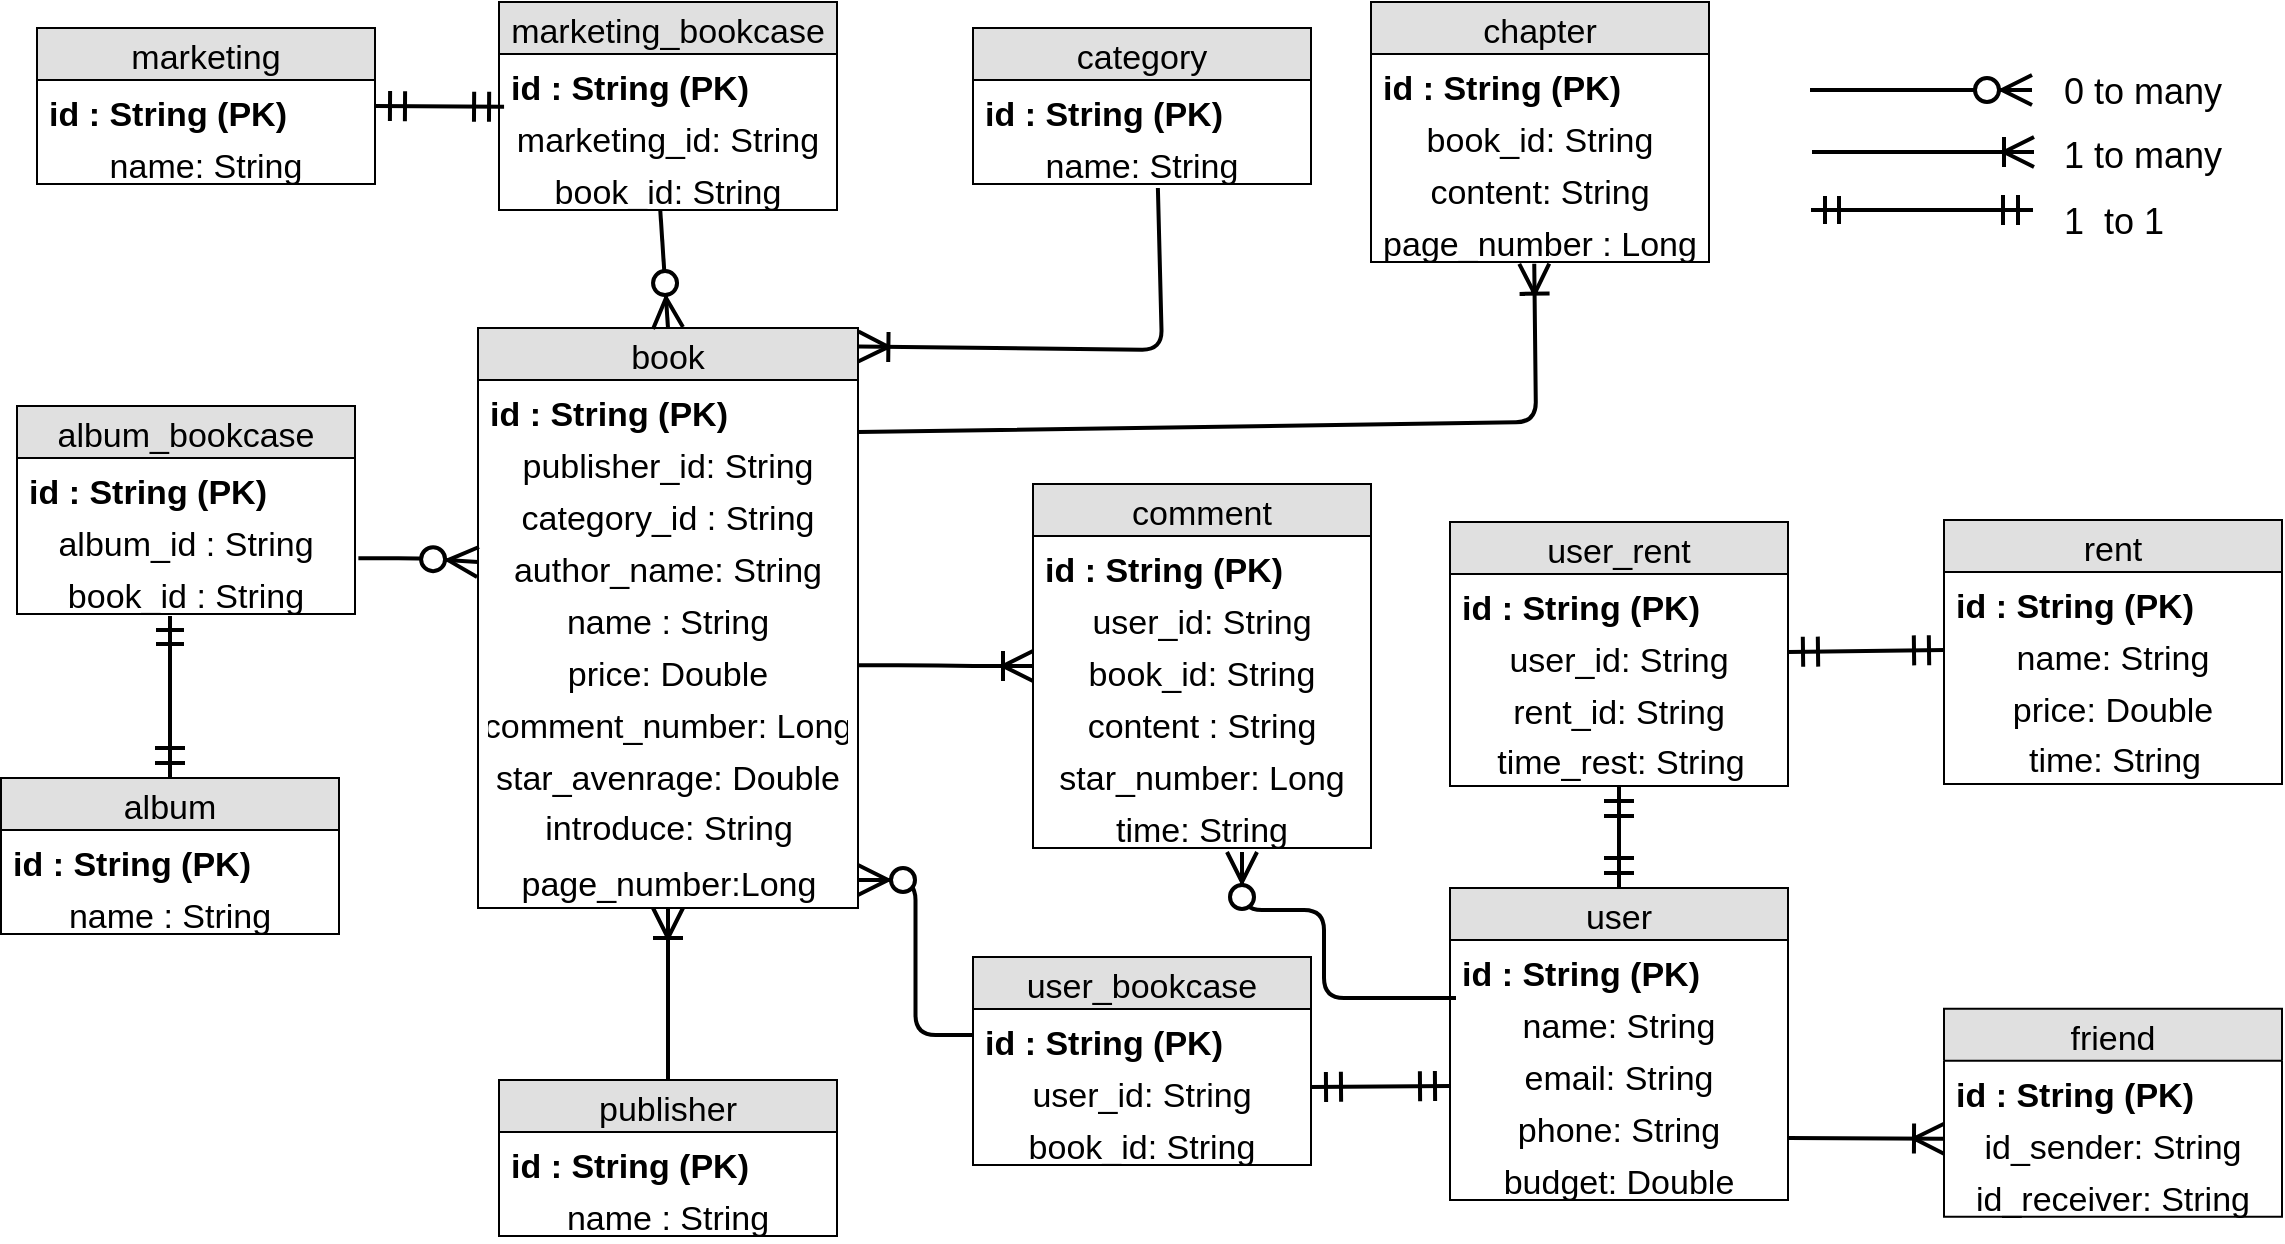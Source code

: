<mxfile version="10.7.5" type="device"><diagram id="d7zMwRDddRJjNO7_HLSz" name="Page-1"><mxGraphModel dx="1080" dy="912" grid="0" gridSize="10" guides="1" tooltips="1" connect="1" arrows="1" fold="1" page="0" pageScale="1" pageWidth="850" pageHeight="1100" math="0" shadow="0"><root><mxCell id="0"/><mxCell id="1" parent="0"/><mxCell id="2itM7h_mYokOClJ4KOV5-1" value="book" style="swimlane;fontStyle=0;childLayout=stackLayout;horizontal=1;startSize=26;fillColor=#e0e0e0;horizontalStack=0;resizeParent=1;resizeParentMax=0;resizeLast=0;collapsible=1;marginBottom=0;swimlaneFillColor=#ffffff;align=center;fontSize=17;" parent="1" vertex="1"><mxGeometry x="470" y="31" width="190" height="290" as="geometry"/></mxCell><mxCell id="2itM7h_mYokOClJ4KOV5-10" value="id : String (PK)" style="text;strokeColor=none;fillColor=none;spacingLeft=4;spacingRight=4;overflow=hidden;rotatable=0;points=[[0,0.5],[1,0.5]];portConstraint=eastwest;fontSize=17;fontStyle=1" parent="2itM7h_mYokOClJ4KOV5-1" vertex="1"><mxGeometry y="26" width="190" height="26" as="geometry"/></mxCell><mxCell id="2itM7h_mYokOClJ4KOV5-9" value="publisher_id: String" style="text;strokeColor=none;fillColor=none;spacingLeft=4;spacingRight=4;overflow=hidden;rotatable=0;points=[[0,0.5],[1,0.5]];portConstraint=eastwest;fontSize=17;align=center;" parent="2itM7h_mYokOClJ4KOV5-1" vertex="1"><mxGeometry y="52" width="190" height="26" as="geometry"/></mxCell><mxCell id="2itM7h_mYokOClJ4KOV5-142" value="category_id : String" style="text;strokeColor=none;fillColor=none;spacingLeft=4;spacingRight=4;overflow=hidden;rotatable=0;points=[[0,0.5],[1,0.5]];portConstraint=eastwest;fontSize=17;align=center;" parent="2itM7h_mYokOClJ4KOV5-1" vertex="1"><mxGeometry y="78" width="190" height="26" as="geometry"/></mxCell><mxCell id="2itM7h_mYokOClJ4KOV5-7" value="author_name: String" style="text;strokeColor=none;fillColor=none;spacingLeft=4;spacingRight=4;overflow=hidden;rotatable=0;points=[[0,0.5],[1,0.5]];portConstraint=eastwest;fontSize=17;align=center;" parent="2itM7h_mYokOClJ4KOV5-1" vertex="1"><mxGeometry y="104" width="190" height="26" as="geometry"/></mxCell><mxCell id="2itM7h_mYokOClJ4KOV5-8" value="name : String" style="text;strokeColor=none;fillColor=none;spacingLeft=4;spacingRight=4;overflow=hidden;rotatable=0;points=[[0,0.5],[1,0.5]];portConstraint=eastwest;fontSize=17;align=center;" parent="2itM7h_mYokOClJ4KOV5-1" vertex="1"><mxGeometry y="130" width="190" height="26" as="geometry"/></mxCell><mxCell id="2itM7h_mYokOClJ4KOV5-2" value="price: Double" style="text;strokeColor=none;fillColor=none;spacingLeft=4;spacingRight=4;overflow=hidden;rotatable=0;points=[[0,0.5],[1,0.5]];portConstraint=eastwest;fontSize=17;align=center;" parent="2itM7h_mYokOClJ4KOV5-1" vertex="1"><mxGeometry y="156" width="190" height="26" as="geometry"/></mxCell><mxCell id="2itM7h_mYokOClJ4KOV5-3" value="comment_number: Long" style="text;strokeColor=none;fillColor=none;spacingLeft=4;spacingRight=4;overflow=hidden;rotatable=0;points=[[0,0.5],[1,0.5]];portConstraint=eastwest;fontSize=17;align=center;" parent="2itM7h_mYokOClJ4KOV5-1" vertex="1"><mxGeometry y="182" width="190" height="26" as="geometry"/></mxCell><mxCell id="2itM7h_mYokOClJ4KOV5-4" value="star_avenrage: Double" style="text;strokeColor=none;fillColor=none;spacingLeft=4;spacingRight=4;overflow=hidden;rotatable=0;points=[[0,0.5],[1,0.5]];portConstraint=eastwest;fontSize=17;align=center;" parent="2itM7h_mYokOClJ4KOV5-1" vertex="1"><mxGeometry y="208" width="190" height="26" as="geometry"/></mxCell><mxCell id="2itM7h_mYokOClJ4KOV5-11" value="introduce: String" style="text;html=1;align=center;fontSize=17;" parent="2itM7h_mYokOClJ4KOV5-1" vertex="1"><mxGeometry y="234" width="190" height="28" as="geometry"/></mxCell><mxCell id="2itM7h_mYokOClJ4KOV5-12" value="page_number:Long" style="text;html=1;align=center;fontSize=17;" parent="2itM7h_mYokOClJ4KOV5-1" vertex="1"><mxGeometry y="262" width="190" height="28" as="geometry"/></mxCell><mxCell id="2itM7h_mYokOClJ4KOV5-13" value="chapter" style="swimlane;fontStyle=0;childLayout=stackLayout;horizontal=1;startSize=26;fillColor=#e0e0e0;horizontalStack=0;resizeParent=1;resizeParentMax=0;resizeLast=0;collapsible=1;marginBottom=0;swimlaneFillColor=#ffffff;align=center;fontSize=17;" parent="1" vertex="1"><mxGeometry x="916.5" y="-132" width="169" height="130" as="geometry"/></mxCell><mxCell id="2itM7h_mYokOClJ4KOV5-14" value="id : String (PK)" style="text;strokeColor=none;fillColor=none;spacingLeft=4;spacingRight=4;overflow=hidden;rotatable=0;points=[[0,0.5],[1,0.5]];portConstraint=eastwest;fontSize=17;fontStyle=1" parent="2itM7h_mYokOClJ4KOV5-13" vertex="1"><mxGeometry y="26" width="169" height="26" as="geometry"/></mxCell><mxCell id="2itM7h_mYokOClJ4KOV5-15" value="book_id: String" style="text;strokeColor=none;fillColor=none;spacingLeft=4;spacingRight=4;overflow=hidden;rotatable=0;points=[[0,0.5],[1,0.5]];portConstraint=eastwest;fontSize=17;align=center;" parent="2itM7h_mYokOClJ4KOV5-13" vertex="1"><mxGeometry y="52" width="169" height="26" as="geometry"/></mxCell><mxCell id="2itM7h_mYokOClJ4KOV5-16" value="content: String" style="text;strokeColor=none;fillColor=none;spacingLeft=4;spacingRight=4;overflow=hidden;rotatable=0;points=[[0,0.5],[1,0.5]];portConstraint=eastwest;fontSize=17;align=center;" parent="2itM7h_mYokOClJ4KOV5-13" vertex="1"><mxGeometry y="78" width="169" height="26" as="geometry"/></mxCell><mxCell id="2itM7h_mYokOClJ4KOV5-17" value="page_number : Long" style="text;strokeColor=none;fillColor=none;spacingLeft=4;spacingRight=4;overflow=hidden;rotatable=0;points=[[0,0.5],[1,0.5]];portConstraint=eastwest;fontSize=17;align=center;" parent="2itM7h_mYokOClJ4KOV5-13" vertex="1"><mxGeometry y="104" width="169" height="26" as="geometry"/></mxCell><mxCell id="2itM7h_mYokOClJ4KOV5-25" value="publisher" style="swimlane;fontStyle=0;childLayout=stackLayout;horizontal=1;startSize=26;fillColor=#e0e0e0;horizontalStack=0;resizeParent=1;resizeParentMax=0;resizeLast=0;collapsible=1;marginBottom=0;swimlaneFillColor=#ffffff;align=center;fontSize=17;" parent="1" vertex="1"><mxGeometry x="480.5" y="407" width="169" height="78" as="geometry"/></mxCell><mxCell id="2itM7h_mYokOClJ4KOV5-26" value="id : String (PK)" style="text;strokeColor=none;fillColor=none;spacingLeft=4;spacingRight=4;overflow=hidden;rotatable=0;points=[[0,0.5],[1,0.5]];portConstraint=eastwest;fontSize=17;fontStyle=1" parent="2itM7h_mYokOClJ4KOV5-25" vertex="1"><mxGeometry y="26" width="169" height="26" as="geometry"/></mxCell><mxCell id="2itM7h_mYokOClJ4KOV5-29" value="name : String" style="text;strokeColor=none;fillColor=none;spacingLeft=4;spacingRight=4;overflow=hidden;rotatable=0;points=[[0,0.5],[1,0.5]];portConstraint=eastwest;fontSize=17;align=center;" parent="2itM7h_mYokOClJ4KOV5-25" vertex="1"><mxGeometry y="52" width="169" height="26" as="geometry"/></mxCell><mxCell id="2itM7h_mYokOClJ4KOV5-40" value="comment" style="swimlane;fontStyle=0;childLayout=stackLayout;horizontal=1;startSize=26;fillColor=#e0e0e0;horizontalStack=0;resizeParent=1;resizeParentMax=0;resizeLast=0;collapsible=1;marginBottom=0;swimlaneFillColor=#ffffff;align=center;fontSize=17;" parent="1" vertex="1"><mxGeometry x="747.5" y="109" width="169" height="182" as="geometry"/></mxCell><mxCell id="2itM7h_mYokOClJ4KOV5-41" value="id : String (PK)" style="text;strokeColor=none;fillColor=none;spacingLeft=4;spacingRight=4;overflow=hidden;rotatable=0;points=[[0,0.5],[1,0.5]];portConstraint=eastwest;fontSize=17;fontStyle=1" parent="2itM7h_mYokOClJ4KOV5-40" vertex="1"><mxGeometry y="26" width="169" height="26" as="geometry"/></mxCell><mxCell id="2itM7h_mYokOClJ4KOV5-42" value="user_id: String" style="text;strokeColor=none;fillColor=none;spacingLeft=4;spacingRight=4;overflow=hidden;rotatable=0;points=[[0,0.5],[1,0.5]];portConstraint=eastwest;fontSize=17;align=center;" parent="2itM7h_mYokOClJ4KOV5-40" vertex="1"><mxGeometry y="52" width="169" height="26" as="geometry"/></mxCell><mxCell id="2itM7h_mYokOClJ4KOV5-43" value="book_id: String" style="text;strokeColor=none;fillColor=none;spacingLeft=4;spacingRight=4;overflow=hidden;rotatable=0;points=[[0,0.5],[1,0.5]];portConstraint=eastwest;fontSize=17;align=center;" parent="2itM7h_mYokOClJ4KOV5-40" vertex="1"><mxGeometry y="78" width="169" height="26" as="geometry"/></mxCell><mxCell id="2itM7h_mYokOClJ4KOV5-44" value="content : String" style="text;strokeColor=none;fillColor=none;spacingLeft=4;spacingRight=4;overflow=hidden;rotatable=0;points=[[0,0.5],[1,0.5]];portConstraint=eastwest;fontSize=17;align=center;" parent="2itM7h_mYokOClJ4KOV5-40" vertex="1"><mxGeometry y="104" width="169" height="26" as="geometry"/></mxCell><mxCell id="2itM7h_mYokOClJ4KOV5-45" value="star_number: Long" style="text;strokeColor=none;fillColor=none;spacingLeft=4;spacingRight=4;overflow=hidden;rotatable=0;points=[[0,0.5],[1,0.5]];portConstraint=eastwest;fontSize=17;align=center;" parent="2itM7h_mYokOClJ4KOV5-40" vertex="1"><mxGeometry y="130" width="169" height="26" as="geometry"/></mxCell><mxCell id="2itM7h_mYokOClJ4KOV5-46" value="time: String" style="text;strokeColor=none;fillColor=none;spacingLeft=4;spacingRight=4;overflow=hidden;rotatable=0;points=[[0,0.5],[1,0.5]];portConstraint=eastwest;fontSize=17;align=center;" parent="2itM7h_mYokOClJ4KOV5-40" vertex="1"><mxGeometry y="156" width="169" height="26" as="geometry"/></mxCell><mxCell id="2itM7h_mYokOClJ4KOV5-52" value="user" style="swimlane;fontStyle=0;childLayout=stackLayout;horizontal=1;startSize=26;fillColor=#e0e0e0;horizontalStack=0;resizeParent=1;resizeParentMax=0;resizeLast=0;collapsible=1;marginBottom=0;swimlaneFillColor=#ffffff;align=center;fontSize=17;" parent="1" vertex="1"><mxGeometry x="956" y="311" width="169" height="156" as="geometry"/></mxCell><mxCell id="2itM7h_mYokOClJ4KOV5-53" value="id : String (PK)" style="text;strokeColor=none;fillColor=none;spacingLeft=4;spacingRight=4;overflow=hidden;rotatable=0;points=[[0,0.5],[1,0.5]];portConstraint=eastwest;fontSize=17;fontStyle=1" parent="2itM7h_mYokOClJ4KOV5-52" vertex="1"><mxGeometry y="26" width="169" height="26" as="geometry"/></mxCell><mxCell id="2itM7h_mYokOClJ4KOV5-54" value="name: String" style="text;strokeColor=none;fillColor=none;spacingLeft=4;spacingRight=4;overflow=hidden;rotatable=0;points=[[0,0.5],[1,0.5]];portConstraint=eastwest;fontSize=17;align=center;" parent="2itM7h_mYokOClJ4KOV5-52" vertex="1"><mxGeometry y="52" width="169" height="26" as="geometry"/></mxCell><mxCell id="2itM7h_mYokOClJ4KOV5-56" value="email: String" style="text;strokeColor=none;fillColor=none;spacingLeft=4;spacingRight=4;overflow=hidden;rotatable=0;points=[[0,0.5],[1,0.5]];portConstraint=eastwest;fontSize=17;align=center;" parent="2itM7h_mYokOClJ4KOV5-52" vertex="1"><mxGeometry y="78" width="169" height="26" as="geometry"/></mxCell><mxCell id="2itM7h_mYokOClJ4KOV5-57" value="phone: String" style="text;strokeColor=none;fillColor=none;spacingLeft=4;spacingRight=4;overflow=hidden;rotatable=0;points=[[0,0.5],[1,0.5]];portConstraint=eastwest;fontSize=17;align=center;" parent="2itM7h_mYokOClJ4KOV5-52" vertex="1"><mxGeometry y="104" width="169" height="26" as="geometry"/></mxCell><mxCell id="2itM7h_mYokOClJ4KOV5-59" value="budget: Double" style="text;strokeColor=none;fillColor=none;spacingLeft=4;spacingRight=4;overflow=hidden;rotatable=0;points=[[0,0.5],[1,0.5]];portConstraint=eastwest;fontSize=17;align=center;" parent="2itM7h_mYokOClJ4KOV5-52" vertex="1"><mxGeometry y="130" width="169" height="26" as="geometry"/></mxCell><mxCell id="2itM7h_mYokOClJ4KOV5-71" value="user_bookcase" style="swimlane;fontStyle=0;childLayout=stackLayout;horizontal=1;startSize=26;fillColor=#e0e0e0;horizontalStack=0;resizeParent=1;resizeParentMax=0;resizeLast=0;collapsible=1;marginBottom=0;swimlaneFillColor=#ffffff;align=center;fontSize=17;" parent="1" vertex="1"><mxGeometry x="717.5" y="345.5" width="169" height="104" as="geometry"/></mxCell><mxCell id="2itM7h_mYokOClJ4KOV5-72" value="id : String (PK)" style="text;strokeColor=none;fillColor=none;spacingLeft=4;spacingRight=4;overflow=hidden;rotatable=0;points=[[0,0.5],[1,0.5]];portConstraint=eastwest;fontSize=17;fontStyle=1" parent="2itM7h_mYokOClJ4KOV5-71" vertex="1"><mxGeometry y="26" width="169" height="26" as="geometry"/></mxCell><mxCell id="2itM7h_mYokOClJ4KOV5-73" value="user_id: String" style="text;strokeColor=none;fillColor=none;spacingLeft=4;spacingRight=4;overflow=hidden;rotatable=0;points=[[0,0.5],[1,0.5]];portConstraint=eastwest;fontSize=17;align=center;" parent="2itM7h_mYokOClJ4KOV5-71" vertex="1"><mxGeometry y="52" width="169" height="26" as="geometry"/></mxCell><mxCell id="2itM7h_mYokOClJ4KOV5-74" value="book_id: String" style="text;strokeColor=none;fillColor=none;spacingLeft=4;spacingRight=4;overflow=hidden;rotatable=0;points=[[0,0.5],[1,0.5]];portConstraint=eastwest;fontSize=17;align=center;" parent="2itM7h_mYokOClJ4KOV5-71" vertex="1"><mxGeometry y="78" width="169" height="26" as="geometry"/></mxCell><mxCell id="2itM7h_mYokOClJ4KOV5-80" value="rent" style="swimlane;fontStyle=0;childLayout=stackLayout;horizontal=1;startSize=26;fillColor=#e0e0e0;horizontalStack=0;resizeParent=1;resizeParentMax=0;resizeLast=0;collapsible=1;marginBottom=0;swimlaneFillColor=#ffffff;align=center;fontSize=17;" parent="1" vertex="1"><mxGeometry x="1203" y="127" width="169" height="132" as="geometry"/></mxCell><mxCell id="2itM7h_mYokOClJ4KOV5-81" value="id : String (PK)" style="text;strokeColor=none;fillColor=none;spacingLeft=4;spacingRight=4;overflow=hidden;rotatable=0;points=[[0,0.5],[1,0.5]];portConstraint=eastwest;fontSize=17;fontStyle=1" parent="2itM7h_mYokOClJ4KOV5-80" vertex="1"><mxGeometry y="26" width="169" height="26" as="geometry"/></mxCell><mxCell id="2itM7h_mYokOClJ4KOV5-82" value="name: String" style="text;strokeColor=none;fillColor=none;spacingLeft=4;spacingRight=4;overflow=hidden;rotatable=0;points=[[0,0.5],[1,0.5]];portConstraint=eastwest;fontSize=17;align=center;" parent="2itM7h_mYokOClJ4KOV5-80" vertex="1"><mxGeometry y="52" width="169" height="26" as="geometry"/></mxCell><mxCell id="2itM7h_mYokOClJ4KOV5-87" value="price: Double" style="text;strokeColor=none;fillColor=none;spacingLeft=4;spacingRight=4;overflow=hidden;rotatable=0;points=[[0,0.5],[1,0.5]];portConstraint=eastwest;fontSize=17;align=center;" parent="2itM7h_mYokOClJ4KOV5-80" vertex="1"><mxGeometry y="78" width="169" height="26" as="geometry"/></mxCell><mxCell id="2itM7h_mYokOClJ4KOV5-88" value="time: String" style="text;html=1;align=center;fontSize=17;" parent="2itM7h_mYokOClJ4KOV5-80" vertex="1"><mxGeometry y="104" width="169" height="28" as="geometry"/></mxCell><mxCell id="2itM7h_mYokOClJ4KOV5-89" value="user_rent" style="swimlane;fontStyle=0;childLayout=stackLayout;horizontal=1;startSize=26;fillColor=#e0e0e0;horizontalStack=0;resizeParent=1;resizeParentMax=0;resizeLast=0;collapsible=1;marginBottom=0;swimlaneFillColor=#ffffff;align=center;fontSize=17;" parent="1" vertex="1"><mxGeometry x="956" y="128" width="169" height="132" as="geometry"/></mxCell><mxCell id="2itM7h_mYokOClJ4KOV5-90" value="id : String (PK)" style="text;strokeColor=none;fillColor=none;spacingLeft=4;spacingRight=4;overflow=hidden;rotatable=0;points=[[0,0.5],[1,0.5]];portConstraint=eastwest;fontSize=17;fontStyle=1" parent="2itM7h_mYokOClJ4KOV5-89" vertex="1"><mxGeometry y="26" width="169" height="26" as="geometry"/></mxCell><mxCell id="2itM7h_mYokOClJ4KOV5-91" value="user_id: String" style="text;strokeColor=none;fillColor=none;spacingLeft=4;spacingRight=4;overflow=hidden;rotatable=0;points=[[0,0.5],[1,0.5]];portConstraint=eastwest;fontSize=17;align=center;" parent="2itM7h_mYokOClJ4KOV5-89" vertex="1"><mxGeometry y="52" width="169" height="26" as="geometry"/></mxCell><mxCell id="2itM7h_mYokOClJ4KOV5-92" value="rent_id: String" style="text;strokeColor=none;fillColor=none;spacingLeft=4;spacingRight=4;overflow=hidden;rotatable=0;points=[[0,0.5],[1,0.5]];portConstraint=eastwest;fontSize=17;align=center;" parent="2itM7h_mYokOClJ4KOV5-89" vertex="1"><mxGeometry y="78" width="169" height="26" as="geometry"/></mxCell><mxCell id="2itM7h_mYokOClJ4KOV5-93" value="time_rest: String" style="text;html=1;align=center;fontSize=17;" parent="2itM7h_mYokOClJ4KOV5-89" vertex="1"><mxGeometry y="104" width="169" height="28" as="geometry"/></mxCell><mxCell id="2itM7h_mYokOClJ4KOV5-94" value="album_bookcase" style="swimlane;fontStyle=0;childLayout=stackLayout;horizontal=1;startSize=26;fillColor=#e0e0e0;horizontalStack=0;resizeParent=1;resizeParentMax=0;resizeLast=0;collapsible=1;marginBottom=0;swimlaneFillColor=#ffffff;align=center;fontSize=17;" parent="1" vertex="1"><mxGeometry x="239.5" y="70" width="169" height="104" as="geometry"/></mxCell><mxCell id="2itM7h_mYokOClJ4KOV5-95" value="id : String (PK)" style="text;strokeColor=none;fillColor=none;spacingLeft=4;spacingRight=4;overflow=hidden;rotatable=0;points=[[0,0.5],[1,0.5]];portConstraint=eastwest;fontSize=17;fontStyle=1" parent="2itM7h_mYokOClJ4KOV5-94" vertex="1"><mxGeometry y="26" width="169" height="26" as="geometry"/></mxCell><mxCell id="2itM7h_mYokOClJ4KOV5-96" value="album_id : String" style="text;strokeColor=none;fillColor=none;spacingLeft=4;spacingRight=4;overflow=hidden;rotatable=0;points=[[0,0.5],[1,0.5]];portConstraint=eastwest;fontSize=17;align=center;" parent="2itM7h_mYokOClJ4KOV5-94" vertex="1"><mxGeometry y="52" width="169" height="26" as="geometry"/></mxCell><mxCell id="2itM7h_mYokOClJ4KOV5-97" value="book_id : String" style="text;strokeColor=none;fillColor=none;spacingLeft=4;spacingRight=4;overflow=hidden;rotatable=0;points=[[0,0.5],[1,0.5]];portConstraint=eastwest;fontSize=17;align=center;" parent="2itM7h_mYokOClJ4KOV5-94" vertex="1"><mxGeometry y="78" width="169" height="26" as="geometry"/></mxCell><mxCell id="2itM7h_mYokOClJ4KOV5-98" value="friend" style="swimlane;fontStyle=0;childLayout=stackLayout;horizontal=1;startSize=26;fillColor=#e0e0e0;horizontalStack=0;resizeParent=1;resizeParentMax=0;resizeLast=0;collapsible=1;marginBottom=0;swimlaneFillColor=#ffffff;align=center;fontSize=17;" parent="1" vertex="1"><mxGeometry x="1203" y="371.357" width="169" height="104" as="geometry"/></mxCell><mxCell id="2itM7h_mYokOClJ4KOV5-99" value="id : String (PK)" style="text;strokeColor=none;fillColor=none;spacingLeft=4;spacingRight=4;overflow=hidden;rotatable=0;points=[[0,0.5],[1,0.5]];portConstraint=eastwest;fontSize=17;fontStyle=1" parent="2itM7h_mYokOClJ4KOV5-98" vertex="1"><mxGeometry y="26" width="169" height="26" as="geometry"/></mxCell><mxCell id="2itM7h_mYokOClJ4KOV5-100" value="id_sender: String" style="text;strokeColor=none;fillColor=none;spacingLeft=4;spacingRight=4;overflow=hidden;rotatable=0;points=[[0,0.5],[1,0.5]];portConstraint=eastwest;fontSize=17;align=center;" parent="2itM7h_mYokOClJ4KOV5-98" vertex="1"><mxGeometry y="52" width="169" height="26" as="geometry"/></mxCell><mxCell id="2itM7h_mYokOClJ4KOV5-101" value="id_receiver: String" style="text;strokeColor=none;fillColor=none;spacingLeft=4;spacingRight=4;overflow=hidden;rotatable=0;points=[[0,0.5],[1,0.5]];portConstraint=eastwest;fontSize=17;align=center;" parent="2itM7h_mYokOClJ4KOV5-98" vertex="1"><mxGeometry y="78" width="169" height="26" as="geometry"/></mxCell><mxCell id="2itM7h_mYokOClJ4KOV5-37" value="album" style="swimlane;fontStyle=0;childLayout=stackLayout;horizontal=1;startSize=26;fillColor=#e0e0e0;horizontalStack=0;resizeParent=1;resizeParentMax=0;resizeLast=0;collapsible=1;marginBottom=0;swimlaneFillColor=#ffffff;align=center;fontSize=17;" parent="1" vertex="1"><mxGeometry x="231.5" y="256" width="169" height="78" as="geometry"/></mxCell><mxCell id="2itM7h_mYokOClJ4KOV5-38" value="id : String (PK)" style="text;strokeColor=none;fillColor=none;spacingLeft=4;spacingRight=4;overflow=hidden;rotatable=0;points=[[0,0.5],[1,0.5]];portConstraint=eastwest;fontSize=17;fontStyle=1" parent="2itM7h_mYokOClJ4KOV5-37" vertex="1"><mxGeometry y="26" width="169" height="26" as="geometry"/></mxCell><mxCell id="2itM7h_mYokOClJ4KOV5-39" value="name : String" style="text;strokeColor=none;fillColor=none;spacingLeft=4;spacingRight=4;overflow=hidden;rotatable=0;points=[[0,0.5],[1,0.5]];portConstraint=eastwest;fontSize=17;align=center;" parent="2itM7h_mYokOClJ4KOV5-37" vertex="1"><mxGeometry y="52" width="169" height="26" as="geometry"/></mxCell><mxCell id="2itM7h_mYokOClJ4KOV5-111" value="" style="edgeStyle=entityRelationEdgeStyle;fontSize=12;html=1;endArrow=ERzeroToMany;endFill=1;entryX=0;entryY=0.5;entryDx=0;entryDy=0;endSize=12;strokeWidth=2;exitX=1.01;exitY=0.929;exitDx=0;exitDy=0;exitPerimeter=0;" parent="1" source="2itM7h_mYokOClJ4KOV5-96" target="2itM7h_mYokOClJ4KOV5-7" edge="1"><mxGeometry width="100" height="100" relative="1" as="geometry"><mxPoint x="409" y="122" as="sourcePoint"/><mxPoint x="294" y="453" as="targetPoint"/></mxGeometry></mxCell><mxCell id="2itM7h_mYokOClJ4KOV5-113" value="" style="fontSize=12;html=1;endArrow=ERoneToMany;entryX=0.483;entryY=1.033;entryDx=0;entryDy=0;endSize=12;strokeWidth=2;startSize=12;entryPerimeter=0;" parent="1" target="2itM7h_mYokOClJ4KOV5-17" edge="1"><mxGeometry width="100" height="100" relative="1" as="geometry"><mxPoint x="660" y="83" as="sourcePoint"/><mxPoint x="752" y="227" as="targetPoint"/><Array as="points"><mxPoint x="999" y="78"/></Array></mxGeometry></mxCell><mxCell id="2itM7h_mYokOClJ4KOV5-114" value="" style="edgeStyle=entityRelationEdgeStyle;fontSize=18;html=1;endArrow=ERoneToMany;entryX=0;entryY=0.5;entryDx=0;entryDy=0;strokeWidth=2;endSize=12;startSize=12;exitX=1;exitY=0.5;exitDx=0;exitDy=0;" parent="1" target="2itM7h_mYokOClJ4KOV5-43" edge="1"><mxGeometry width="100" height="100" relative="1" as="geometry"><mxPoint x="660" y="199.571" as="sourcePoint"/><mxPoint x="760" y="185" as="targetPoint"/></mxGeometry></mxCell><mxCell id="2itM7h_mYokOClJ4KOV5-115" value="" style="fontSize=12;html=1;endArrow=ERoneToMany;strokeWidth=2;entryX=0.5;entryY=1;entryDx=0;entryDy=0;endSize=12;startSize=8;" parent="1" source="2itM7h_mYokOClJ4KOV5-25" target="2itM7h_mYokOClJ4KOV5-12" edge="1"><mxGeometry width="100" height="100" relative="1" as="geometry"><mxPoint x="336" y="488" as="sourcePoint"/><mxPoint x="382" y="443" as="targetPoint"/></mxGeometry></mxCell><mxCell id="2itM7h_mYokOClJ4KOV5-117" value="" style="edgeStyle=orthogonalEdgeStyle;fontSize=12;html=1;endArrow=ERzeroToMany;endFill=1;strokeWidth=2;exitX=0;exitY=0.5;exitDx=0;exitDy=0;entryX=1;entryY=0.5;entryDx=0;entryDy=0;endSize=12;startSize=12;" parent="1" source="2itM7h_mYokOClJ4KOV5-72" target="2itM7h_mYokOClJ4KOV5-12" edge="1"><mxGeometry width="100" height="100" relative="1" as="geometry"><mxPoint x="639" y="596" as="sourcePoint"/><mxPoint x="739" y="496" as="targetPoint"/></mxGeometry></mxCell><mxCell id="2itM7h_mYokOClJ4KOV5-118" value="" style="fontSize=12;html=1;endArrow=ERmandOne;startArrow=ERmandOne;strokeWidth=2;exitX=1;exitY=0.5;exitDx=0;exitDy=0;endSize=12;startSize=12;" parent="1" source="2itM7h_mYokOClJ4KOV5-73" edge="1"><mxGeometry width="100" height="100" relative="1" as="geometry"><mxPoint x="887" y="445" as="sourcePoint"/><mxPoint x="956" y="410" as="targetPoint"/></mxGeometry></mxCell><mxCell id="2itM7h_mYokOClJ4KOV5-120" value="" style="edgeStyle=orthogonalEdgeStyle;fontSize=12;html=1;endArrow=ERzeroToMany;endFill=1;strokeWidth=2;endSize=12;startSize=12;" parent="1" edge="1"><mxGeometry width="100" height="100" relative="1" as="geometry"><mxPoint x="959" y="366" as="sourcePoint"/><mxPoint x="852" y="293" as="targetPoint"/><Array as="points"><mxPoint x="893" y="366"/><mxPoint x="893" y="322"/><mxPoint x="852" y="322"/></Array></mxGeometry></mxCell><mxCell id="2itM7h_mYokOClJ4KOV5-122" value="" style="fontSize=12;html=1;endArrow=ERmandOne;startArrow=ERmandOne;strokeWidth=2;entryX=0.5;entryY=1;entryDx=0;entryDy=0;exitX=0.5;exitY=0;exitDx=0;exitDy=0;endSize=12;startSize=12;" parent="1" source="2itM7h_mYokOClJ4KOV5-52" target="2itM7h_mYokOClJ4KOV5-93" edge="1"><mxGeometry width="100" height="100" relative="1" as="geometry"><mxPoint x="1040.5" y="269.579" as="sourcePoint"/><mxPoint x="1040.5" y="169.579" as="targetPoint"/></mxGeometry></mxCell><mxCell id="2itM7h_mYokOClJ4KOV5-123" value="" style="fontSize=12;html=1;endArrow=ERmandOne;startArrow=ERmandOne;strokeWidth=2;exitX=1;exitY=0.5;exitDx=0;exitDy=0;entryX=0;entryY=0.5;entryDx=0;entryDy=0;endSize=12;startSize=12;" parent="1" source="2itM7h_mYokOClJ4KOV5-91" target="2itM7h_mYokOClJ4KOV5-82" edge="1"><mxGeometry width="100" height="100" relative="1" as="geometry"><mxPoint x="1133" y="164" as="sourcePoint"/><mxPoint x="1233" y="64" as="targetPoint"/></mxGeometry></mxCell><mxCell id="2itM7h_mYokOClJ4KOV5-125" value="" style="fontSize=12;html=1;endArrow=ERoneToMany;strokeWidth=2;entryX=0;entryY=0.5;entryDx=0;entryDy=0;endSize=12;startSize=12;" parent="1" target="2itM7h_mYokOClJ4KOV5-100" edge="1"><mxGeometry width="100" height="100" relative="1" as="geometry"><mxPoint x="1125" y="436" as="sourcePoint"/><mxPoint x="1233" y="398" as="targetPoint"/></mxGeometry></mxCell><mxCell id="2itM7h_mYokOClJ4KOV5-131" value="marketing" style="swimlane;fontStyle=0;childLayout=stackLayout;horizontal=1;startSize=26;fillColor=#e0e0e0;horizontalStack=0;resizeParent=1;resizeParentMax=0;resizeLast=0;collapsible=1;marginBottom=0;swimlaneFillColor=#ffffff;align=center;fontSize=17;" parent="1" vertex="1"><mxGeometry x="249.5" y="-119" width="169" height="78" as="geometry"/></mxCell><mxCell id="2itM7h_mYokOClJ4KOV5-132" value="id : String (PK)" style="text;strokeColor=none;fillColor=none;spacingLeft=4;spacingRight=4;overflow=hidden;rotatable=0;points=[[0,0.5],[1,0.5]];portConstraint=eastwest;fontSize=17;fontStyle=1" parent="2itM7h_mYokOClJ4KOV5-131" vertex="1"><mxGeometry y="26" width="169" height="26" as="geometry"/></mxCell><mxCell id="2itM7h_mYokOClJ4KOV5-134" value="name: String" style="text;strokeColor=none;fillColor=none;spacingLeft=4;spacingRight=4;overflow=hidden;rotatable=0;points=[[0,0.5],[1,0.5]];portConstraint=eastwest;fontSize=17;align=center;" parent="2itM7h_mYokOClJ4KOV5-131" vertex="1"><mxGeometry y="52" width="169" height="26" as="geometry"/></mxCell><mxCell id="2itM7h_mYokOClJ4KOV5-136" value="category" style="swimlane;fontStyle=0;childLayout=stackLayout;horizontal=1;startSize=26;fillColor=#e0e0e0;horizontalStack=0;resizeParent=1;resizeParentMax=0;resizeLast=0;collapsible=1;marginBottom=0;swimlaneFillColor=#ffffff;align=center;fontSize=17;" parent="1" vertex="1"><mxGeometry x="717.5" y="-119" width="169" height="78" as="geometry"/></mxCell><mxCell id="2itM7h_mYokOClJ4KOV5-137" value="id : String (PK)" style="text;strokeColor=none;fillColor=none;spacingLeft=4;spacingRight=4;overflow=hidden;rotatable=0;points=[[0,0.5],[1,0.5]];portConstraint=eastwest;fontSize=17;fontStyle=1" parent="2itM7h_mYokOClJ4KOV5-136" vertex="1"><mxGeometry y="26" width="169" height="26" as="geometry"/></mxCell><mxCell id="2itM7h_mYokOClJ4KOV5-139" value="name: String" style="text;strokeColor=none;fillColor=none;spacingLeft=4;spacingRight=4;overflow=hidden;rotatable=0;points=[[0,0.5],[1,0.5]];portConstraint=eastwest;fontSize=17;align=center;" parent="2itM7h_mYokOClJ4KOV5-136" vertex="1"><mxGeometry y="52" width="169" height="26" as="geometry"/></mxCell><mxCell id="2itM7h_mYokOClJ4KOV5-141" value="" style="fontSize=12;html=1;endArrow=ERoneToMany;strokeWidth=2;entryX=1.001;entryY=0.032;entryDx=0;entryDy=0;endSize=12;startSize=12;exitX=0.547;exitY=1.077;exitDx=0;exitDy=0;exitPerimeter=0;entryPerimeter=0;" parent="1" source="2itM7h_mYokOClJ4KOV5-139" target="2itM7h_mYokOClJ4KOV5-1" edge="1"><mxGeometry width="100" height="100" relative="1" as="geometry"><mxPoint x="811.429" y="-14.714" as="sourcePoint"/><mxPoint x="984" y="-139" as="targetPoint"/><Array as="points"><mxPoint x="812" y="42"/></Array></mxGeometry></mxCell><mxCell id="2itM7h_mYokOClJ4KOV5-144" value="marketing_bookcase" style="swimlane;fontStyle=0;childLayout=stackLayout;horizontal=1;startSize=26;fillColor=#e0e0e0;horizontalStack=0;resizeParent=1;resizeParentMax=0;resizeLast=0;collapsible=1;marginBottom=0;swimlaneFillColor=#ffffff;align=center;fontSize=17;" parent="1" vertex="1"><mxGeometry x="480.5" y="-132" width="169" height="104" as="geometry"/></mxCell><mxCell id="2itM7h_mYokOClJ4KOV5-145" value="id : String (PK)" style="text;strokeColor=none;fillColor=none;spacingLeft=4;spacingRight=4;overflow=hidden;rotatable=0;points=[[0,0.5],[1,0.5]];portConstraint=eastwest;fontSize=17;fontStyle=1" parent="2itM7h_mYokOClJ4KOV5-144" vertex="1"><mxGeometry y="26" width="169" height="26" as="geometry"/></mxCell><mxCell id="2itM7h_mYokOClJ4KOV5-146" value="marketing_id: String" style="text;strokeColor=none;fillColor=none;spacingLeft=4;spacingRight=4;overflow=hidden;rotatable=0;points=[[0,0.5],[1,0.5]];portConstraint=eastwest;fontSize=17;align=center;" parent="2itM7h_mYokOClJ4KOV5-144" vertex="1"><mxGeometry y="52" width="169" height="26" as="geometry"/></mxCell><mxCell id="2itM7h_mYokOClJ4KOV5-147" value="book_id: String" style="text;strokeColor=none;fillColor=none;spacingLeft=4;spacingRight=4;overflow=hidden;rotatable=0;points=[[0,0.5],[1,0.5]];portConstraint=eastwest;fontSize=17;align=center;" parent="2itM7h_mYokOClJ4KOV5-144" vertex="1"><mxGeometry y="78" width="169" height="26" as="geometry"/></mxCell><mxCell id="2itM7h_mYokOClJ4KOV5-148" value="" style="fontSize=12;html=1;endArrow=ERzeroToMany;endFill=1;strokeWidth=2;exitX=0.477;exitY=0.995;exitDx=0;exitDy=0;exitPerimeter=0;entryX=0.5;entryY=0;entryDx=0;entryDy=0;endSize=12;startSize=12;" parent="1" source="2itM7h_mYokOClJ4KOV5-147" target="2itM7h_mYokOClJ4KOV5-1" edge="1"><mxGeometry width="100" height="100" relative="1" as="geometry"><mxPoint x="268" y="60" as="sourcePoint"/><mxPoint x="368" y="-40" as="targetPoint"/></mxGeometry></mxCell><mxCell id="2itM7h_mYokOClJ4KOV5-153" value="" style="fontSize=12;html=1;endArrow=ERmandOne;startArrow=ERmandOne;strokeWidth=2;exitX=1;exitY=0.5;exitDx=0;exitDy=0;entryX=0.015;entryY=0.016;entryDx=0;entryDy=0;entryPerimeter=0;endSize=12;startSize=12;" parent="1" source="2itM7h_mYokOClJ4KOV5-132" target="2itM7h_mYokOClJ4KOV5-146" edge="1"><mxGeometry width="100" height="100" relative="1" as="geometry"><mxPoint x="414" y="-90" as="sourcePoint"/><mxPoint x="514" y="-190" as="targetPoint"/></mxGeometry></mxCell><mxCell id="mO61NPIh0vLrftMYcJK9-1" value="" style="fontSize=12;html=1;endArrow=ERzeroToMany;endFill=1;endSize=12;startSize=12;strokeWidth=2;" parent="1" edge="1"><mxGeometry width="100" height="100" relative="1" as="geometry"><mxPoint x="1136" y="-88" as="sourcePoint"/><mxPoint x="1247" y="-88" as="targetPoint"/></mxGeometry></mxCell><mxCell id="mO61NPIh0vLrftMYcJK9-2" value="" style="edgeStyle=entityRelationEdgeStyle;fontSize=12;html=1;endArrow=ERoneToMany;strokeWidth=2;endSize=12;startSize=12;" parent="1" edge="1"><mxGeometry width="100" height="100" relative="1" as="geometry"><mxPoint x="1137" y="-57" as="sourcePoint"/><mxPoint x="1248" y="-57" as="targetPoint"/></mxGeometry></mxCell><mxCell id="mO61NPIh0vLrftMYcJK9-3" value="" style="edgeStyle=entityRelationEdgeStyle;fontSize=12;html=1;endArrow=ERmandOne;startArrow=ERmandOne;strokeWidth=2;endSize=12;startSize=11;" parent="1" edge="1"><mxGeometry width="100" height="100" relative="1" as="geometry"><mxPoint x="1136.5" y="-28" as="sourcePoint"/><mxPoint x="1247.5" y="-28" as="targetPoint"/></mxGeometry></mxCell><mxCell id="mO61NPIh0vLrftMYcJK9-6" value="0 to many" style="text;html=1;resizable=0;points=[];autosize=1;align=left;verticalAlign=top;spacingTop=-4;fontSize=18;" parent="1" vertex="1"><mxGeometry x="1261" y="-100" width="63" height="14" as="geometry"/></mxCell><mxCell id="mO61NPIh0vLrftMYcJK9-7" value="1 to many&lt;br style=&quot;font-size: 18px;&quot;&gt;&lt;br style=&quot;font-size: 18px;&quot;&gt;" style="text;html=1;resizable=0;points=[];autosize=1;align=left;verticalAlign=top;spacingTop=-4;fontSize=18;" parent="1" vertex="1"><mxGeometry x="1261" y="-68" width="63" height="28" as="geometry"/></mxCell><mxCell id="mO61NPIh0vLrftMYcJK9-8" value="1&amp;nbsp; to 1" style="text;html=1;resizable=0;points=[];autosize=1;align=left;verticalAlign=top;spacingTop=-4;fontSize=18;" parent="1" vertex="1"><mxGeometry x="1261" y="-35" width="43" height="14" as="geometry"/></mxCell><mxCell id="mO61NPIh0vLrftMYcJK9-9" value="" style="fontSize=12;html=1;endArrow=ERmandOne;startArrow=ERmandOne;strokeWidth=2;endSize=12;startSize=11;entryX=0.5;entryY=0;entryDx=0;entryDy=0;" parent="1" target="2itM7h_mYokOClJ4KOV5-37" edge="1"><mxGeometry width="100" height="100" relative="1" as="geometry"><mxPoint x="316" y="175" as="sourcePoint"/><mxPoint x="1257.5" y="-18" as="targetPoint"/></mxGeometry></mxCell></root></mxGraphModel></diagram></mxfile>